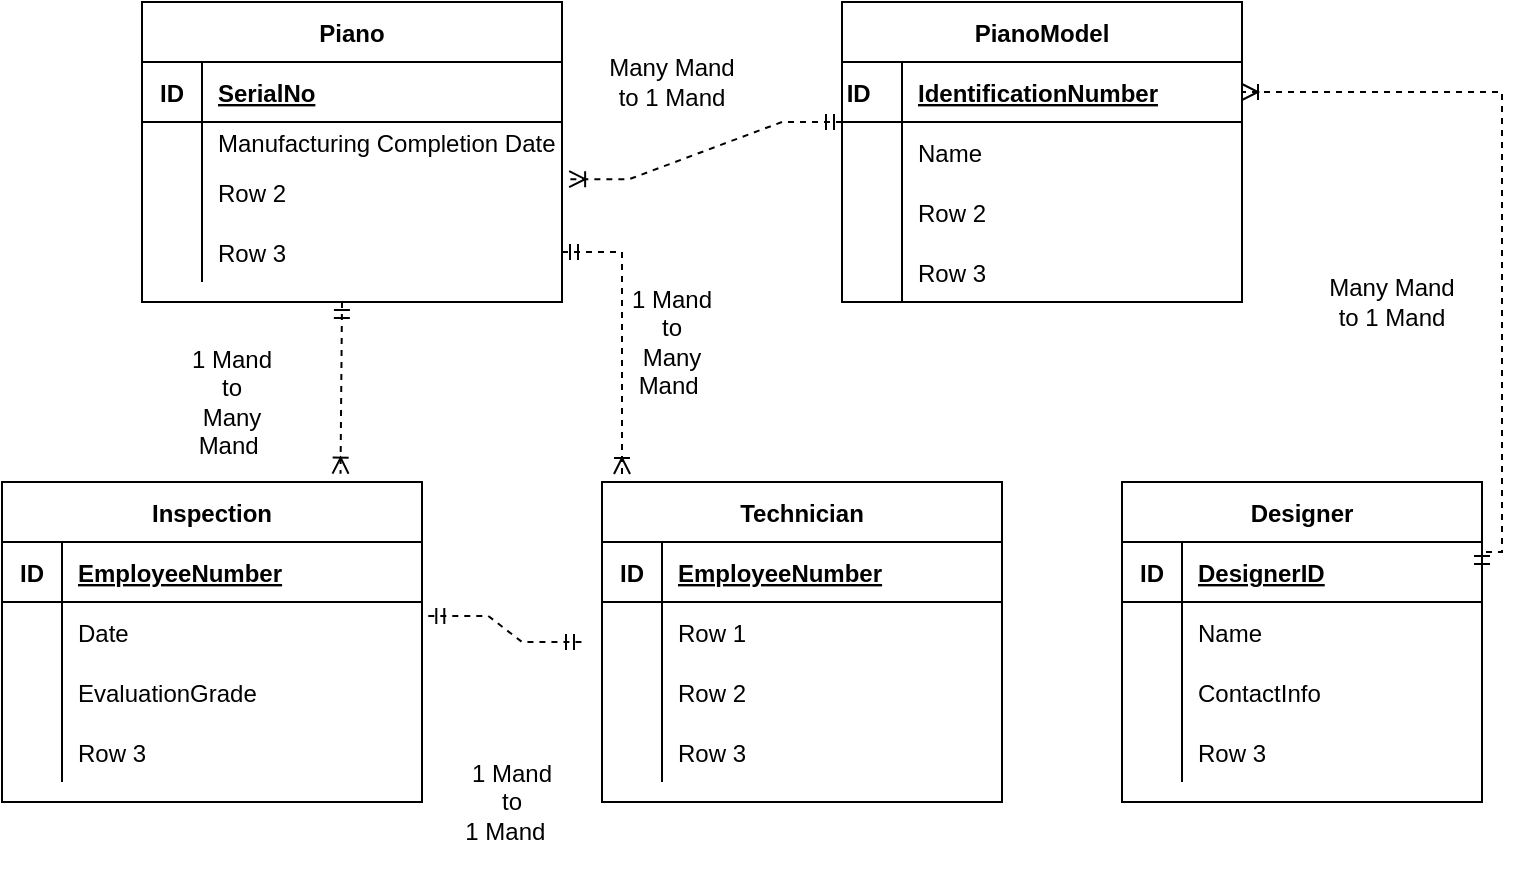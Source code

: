 <mxfile version="20.3.6" type="device"><diagram id="_FuH3NeqBJN0FobflxaF" name="Page-1"><mxGraphModel dx="1038" dy="579" grid="1" gridSize="10" guides="1" tooltips="1" connect="1" arrows="1" fold="1" page="1" pageScale="1" pageWidth="850" pageHeight="1100" math="0" shadow="0"><root><mxCell id="0"/><mxCell id="1" parent="0"/><mxCell id="93Qd-cS6PvplTnc-yaPp-1" value="Piano" style="shape=table;startSize=30;container=1;collapsible=1;childLayout=tableLayout;fixedRows=1;rowLines=0;fontStyle=1;align=center;resizeLast=1;" vertex="1" parent="1"><mxGeometry x="110" y="80" width="210" height="150" as="geometry"/></mxCell><mxCell id="93Qd-cS6PvplTnc-yaPp-2" value="" style="shape=tableRow;horizontal=0;startSize=0;swimlaneHead=0;swimlaneBody=0;fillColor=none;collapsible=0;dropTarget=0;points=[[0,0.5],[1,0.5]];portConstraint=eastwest;top=0;left=0;right=0;bottom=1;" vertex="1" parent="93Qd-cS6PvplTnc-yaPp-1"><mxGeometry y="30" width="210" height="30" as="geometry"/></mxCell><mxCell id="93Qd-cS6PvplTnc-yaPp-3" value="ID" style="shape=partialRectangle;connectable=0;fillColor=none;top=0;left=0;bottom=0;right=0;fontStyle=1;overflow=hidden;" vertex="1" parent="93Qd-cS6PvplTnc-yaPp-2"><mxGeometry width="30" height="30" as="geometry"><mxRectangle width="30" height="30" as="alternateBounds"/></mxGeometry></mxCell><mxCell id="93Qd-cS6PvplTnc-yaPp-4" value="SerialNo" style="shape=partialRectangle;connectable=0;fillColor=none;top=0;left=0;bottom=0;right=0;align=left;spacingLeft=6;fontStyle=5;overflow=hidden;" vertex="1" parent="93Qd-cS6PvplTnc-yaPp-2"><mxGeometry x="30" width="180" height="30" as="geometry"><mxRectangle width="180" height="30" as="alternateBounds"/></mxGeometry></mxCell><mxCell id="93Qd-cS6PvplTnc-yaPp-5" value="" style="shape=tableRow;horizontal=0;startSize=0;swimlaneHead=0;swimlaneBody=0;fillColor=none;collapsible=0;dropTarget=0;points=[[0,0.5],[1,0.5]];portConstraint=eastwest;top=0;left=0;right=0;bottom=0;" vertex="1" parent="93Qd-cS6PvplTnc-yaPp-1"><mxGeometry y="60" width="210" height="20" as="geometry"/></mxCell><mxCell id="93Qd-cS6PvplTnc-yaPp-6" value="" style="shape=partialRectangle;connectable=0;fillColor=none;top=0;left=0;bottom=0;right=0;editable=1;overflow=hidden;" vertex="1" parent="93Qd-cS6PvplTnc-yaPp-5"><mxGeometry width="30" height="20" as="geometry"><mxRectangle width="30" height="20" as="alternateBounds"/></mxGeometry></mxCell><mxCell id="93Qd-cS6PvplTnc-yaPp-7" value="Manufacturing Completion Date" style="shape=partialRectangle;connectable=0;fillColor=none;top=0;left=0;bottom=0;right=0;align=left;spacingLeft=6;overflow=hidden;" vertex="1" parent="93Qd-cS6PvplTnc-yaPp-5"><mxGeometry x="30" width="180" height="20" as="geometry"><mxRectangle width="180" height="20" as="alternateBounds"/></mxGeometry></mxCell><mxCell id="93Qd-cS6PvplTnc-yaPp-8" value="" style="shape=tableRow;horizontal=0;startSize=0;swimlaneHead=0;swimlaneBody=0;fillColor=none;collapsible=0;dropTarget=0;points=[[0,0.5],[1,0.5]];portConstraint=eastwest;top=0;left=0;right=0;bottom=0;" vertex="1" parent="93Qd-cS6PvplTnc-yaPp-1"><mxGeometry y="80" width="210" height="30" as="geometry"/></mxCell><mxCell id="93Qd-cS6PvplTnc-yaPp-9" value="" style="shape=partialRectangle;connectable=0;fillColor=none;top=0;left=0;bottom=0;right=0;editable=1;overflow=hidden;" vertex="1" parent="93Qd-cS6PvplTnc-yaPp-8"><mxGeometry width="30" height="30" as="geometry"><mxRectangle width="30" height="30" as="alternateBounds"/></mxGeometry></mxCell><mxCell id="93Qd-cS6PvplTnc-yaPp-10" value="Row 2" style="shape=partialRectangle;connectable=0;fillColor=none;top=0;left=0;bottom=0;right=0;align=left;spacingLeft=6;overflow=hidden;" vertex="1" parent="93Qd-cS6PvplTnc-yaPp-8"><mxGeometry x="30" width="180" height="30" as="geometry"><mxRectangle width="180" height="30" as="alternateBounds"/></mxGeometry></mxCell><mxCell id="93Qd-cS6PvplTnc-yaPp-11" value="" style="shape=tableRow;horizontal=0;startSize=0;swimlaneHead=0;swimlaneBody=0;fillColor=none;collapsible=0;dropTarget=0;points=[[0,0.5],[1,0.5]];portConstraint=eastwest;top=0;left=0;right=0;bottom=0;" vertex="1" parent="93Qd-cS6PvplTnc-yaPp-1"><mxGeometry y="110" width="210" height="30" as="geometry"/></mxCell><mxCell id="93Qd-cS6PvplTnc-yaPp-12" value="" style="shape=partialRectangle;connectable=0;fillColor=none;top=0;left=0;bottom=0;right=0;editable=1;overflow=hidden;" vertex="1" parent="93Qd-cS6PvplTnc-yaPp-11"><mxGeometry width="30" height="30" as="geometry"><mxRectangle width="30" height="30" as="alternateBounds"/></mxGeometry></mxCell><mxCell id="93Qd-cS6PvplTnc-yaPp-13" value="Row 3" style="shape=partialRectangle;connectable=0;fillColor=none;top=0;left=0;bottom=0;right=0;align=left;spacingLeft=6;overflow=hidden;" vertex="1" parent="93Qd-cS6PvplTnc-yaPp-11"><mxGeometry x="30" width="180" height="30" as="geometry"><mxRectangle width="180" height="30" as="alternateBounds"/></mxGeometry></mxCell><mxCell id="93Qd-cS6PvplTnc-yaPp-14" value="PianoModel" style="shape=table;startSize=30;container=1;collapsible=1;childLayout=tableLayout;fixedRows=1;rowLines=0;fontStyle=1;align=center;resizeLast=1;" vertex="1" parent="1"><mxGeometry x="460" y="80" width="200" height="150" as="geometry"/></mxCell><mxCell id="93Qd-cS6PvplTnc-yaPp-15" value="" style="shape=tableRow;horizontal=0;startSize=0;swimlaneHead=0;swimlaneBody=0;fillColor=none;collapsible=0;dropTarget=0;points=[[0,0.5],[1,0.5]];portConstraint=eastwest;top=0;left=0;right=0;bottom=1;" vertex="1" parent="93Qd-cS6PvplTnc-yaPp-14"><mxGeometry y="30" width="200" height="30" as="geometry"/></mxCell><mxCell id="93Qd-cS6PvplTnc-yaPp-16" value="ID    " style="shape=partialRectangle;connectable=0;fillColor=none;top=0;left=0;bottom=0;right=0;fontStyle=1;overflow=hidden;" vertex="1" parent="93Qd-cS6PvplTnc-yaPp-15"><mxGeometry width="30" height="30" as="geometry"><mxRectangle width="30" height="30" as="alternateBounds"/></mxGeometry></mxCell><mxCell id="93Qd-cS6PvplTnc-yaPp-17" value="IdentificationNumber" style="shape=partialRectangle;connectable=0;fillColor=none;top=0;left=0;bottom=0;right=0;align=left;spacingLeft=6;fontStyle=5;overflow=hidden;" vertex="1" parent="93Qd-cS6PvplTnc-yaPp-15"><mxGeometry x="30" width="170" height="30" as="geometry"><mxRectangle width="170" height="30" as="alternateBounds"/></mxGeometry></mxCell><mxCell id="93Qd-cS6PvplTnc-yaPp-18" value="" style="shape=tableRow;horizontal=0;startSize=0;swimlaneHead=0;swimlaneBody=0;fillColor=none;collapsible=0;dropTarget=0;points=[[0,0.5],[1,0.5]];portConstraint=eastwest;top=0;left=0;right=0;bottom=0;" vertex="1" parent="93Qd-cS6PvplTnc-yaPp-14"><mxGeometry y="60" width="200" height="30" as="geometry"/></mxCell><mxCell id="93Qd-cS6PvplTnc-yaPp-19" value="" style="shape=partialRectangle;connectable=0;fillColor=none;top=0;left=0;bottom=0;right=0;editable=1;overflow=hidden;" vertex="1" parent="93Qd-cS6PvplTnc-yaPp-18"><mxGeometry width="30" height="30" as="geometry"><mxRectangle width="30" height="30" as="alternateBounds"/></mxGeometry></mxCell><mxCell id="93Qd-cS6PvplTnc-yaPp-20" value="Name" style="shape=partialRectangle;connectable=0;fillColor=none;top=0;left=0;bottom=0;right=0;align=left;spacingLeft=6;overflow=hidden;" vertex="1" parent="93Qd-cS6PvplTnc-yaPp-18"><mxGeometry x="30" width="170" height="30" as="geometry"><mxRectangle width="170" height="30" as="alternateBounds"/></mxGeometry></mxCell><mxCell id="93Qd-cS6PvplTnc-yaPp-21" value="" style="shape=tableRow;horizontal=0;startSize=0;swimlaneHead=0;swimlaneBody=0;fillColor=none;collapsible=0;dropTarget=0;points=[[0,0.5],[1,0.5]];portConstraint=eastwest;top=0;left=0;right=0;bottom=0;" vertex="1" parent="93Qd-cS6PvplTnc-yaPp-14"><mxGeometry y="90" width="200" height="30" as="geometry"/></mxCell><mxCell id="93Qd-cS6PvplTnc-yaPp-22" value="" style="shape=partialRectangle;connectable=0;fillColor=none;top=0;left=0;bottom=0;right=0;editable=1;overflow=hidden;" vertex="1" parent="93Qd-cS6PvplTnc-yaPp-21"><mxGeometry width="30" height="30" as="geometry"><mxRectangle width="30" height="30" as="alternateBounds"/></mxGeometry></mxCell><mxCell id="93Qd-cS6PvplTnc-yaPp-23" value="Row 2" style="shape=partialRectangle;connectable=0;fillColor=none;top=0;left=0;bottom=0;right=0;align=left;spacingLeft=6;overflow=hidden;" vertex="1" parent="93Qd-cS6PvplTnc-yaPp-21"><mxGeometry x="30" width="170" height="30" as="geometry"><mxRectangle width="170" height="30" as="alternateBounds"/></mxGeometry></mxCell><mxCell id="93Qd-cS6PvplTnc-yaPp-24" value="" style="shape=tableRow;horizontal=0;startSize=0;swimlaneHead=0;swimlaneBody=0;fillColor=none;collapsible=0;dropTarget=0;points=[[0,0.5],[1,0.5]];portConstraint=eastwest;top=0;left=0;right=0;bottom=0;" vertex="1" parent="93Qd-cS6PvplTnc-yaPp-14"><mxGeometry y="120" width="200" height="30" as="geometry"/></mxCell><mxCell id="93Qd-cS6PvplTnc-yaPp-25" value="" style="shape=partialRectangle;connectable=0;fillColor=none;top=0;left=0;bottom=0;right=0;editable=1;overflow=hidden;" vertex="1" parent="93Qd-cS6PvplTnc-yaPp-24"><mxGeometry width="30" height="30" as="geometry"><mxRectangle width="30" height="30" as="alternateBounds"/></mxGeometry></mxCell><mxCell id="93Qd-cS6PvplTnc-yaPp-26" value="Row 3" style="shape=partialRectangle;connectable=0;fillColor=none;top=0;left=0;bottom=0;right=0;align=left;spacingLeft=6;overflow=hidden;" vertex="1" parent="93Qd-cS6PvplTnc-yaPp-24"><mxGeometry x="30" width="170" height="30" as="geometry"><mxRectangle width="170" height="30" as="alternateBounds"/></mxGeometry></mxCell><mxCell id="93Qd-cS6PvplTnc-yaPp-27" value="Technician" style="shape=table;startSize=30;container=1;collapsible=1;childLayout=tableLayout;fixedRows=1;rowLines=0;fontStyle=1;align=center;resizeLast=1;" vertex="1" parent="1"><mxGeometry x="340" y="320" width="200" height="160" as="geometry"/></mxCell><mxCell id="93Qd-cS6PvplTnc-yaPp-28" value="" style="shape=tableRow;horizontal=0;startSize=0;swimlaneHead=0;swimlaneBody=0;fillColor=none;collapsible=0;dropTarget=0;points=[[0,0.5],[1,0.5]];portConstraint=eastwest;top=0;left=0;right=0;bottom=1;" vertex="1" parent="93Qd-cS6PvplTnc-yaPp-27"><mxGeometry y="30" width="200" height="30" as="geometry"/></mxCell><mxCell id="93Qd-cS6PvplTnc-yaPp-29" value="ID" style="shape=partialRectangle;connectable=0;fillColor=none;top=0;left=0;bottom=0;right=0;fontStyle=1;overflow=hidden;" vertex="1" parent="93Qd-cS6PvplTnc-yaPp-28"><mxGeometry width="30" height="30" as="geometry"><mxRectangle width="30" height="30" as="alternateBounds"/></mxGeometry></mxCell><mxCell id="93Qd-cS6PvplTnc-yaPp-30" value="EmployeeNumber" style="shape=partialRectangle;connectable=0;fillColor=none;top=0;left=0;bottom=0;right=0;align=left;spacingLeft=6;fontStyle=5;overflow=hidden;" vertex="1" parent="93Qd-cS6PvplTnc-yaPp-28"><mxGeometry x="30" width="170" height="30" as="geometry"><mxRectangle width="170" height="30" as="alternateBounds"/></mxGeometry></mxCell><mxCell id="93Qd-cS6PvplTnc-yaPp-31" value="" style="shape=tableRow;horizontal=0;startSize=0;swimlaneHead=0;swimlaneBody=0;fillColor=none;collapsible=0;dropTarget=0;points=[[0,0.5],[1,0.5]];portConstraint=eastwest;top=0;left=0;right=0;bottom=0;" vertex="1" parent="93Qd-cS6PvplTnc-yaPp-27"><mxGeometry y="60" width="200" height="30" as="geometry"/></mxCell><mxCell id="93Qd-cS6PvplTnc-yaPp-32" value="" style="shape=partialRectangle;connectable=0;fillColor=none;top=0;left=0;bottom=0;right=0;editable=1;overflow=hidden;" vertex="1" parent="93Qd-cS6PvplTnc-yaPp-31"><mxGeometry width="30" height="30" as="geometry"><mxRectangle width="30" height="30" as="alternateBounds"/></mxGeometry></mxCell><mxCell id="93Qd-cS6PvplTnc-yaPp-33" value="Row 1" style="shape=partialRectangle;connectable=0;fillColor=none;top=0;left=0;bottom=0;right=0;align=left;spacingLeft=6;overflow=hidden;" vertex="1" parent="93Qd-cS6PvplTnc-yaPp-31"><mxGeometry x="30" width="170" height="30" as="geometry"><mxRectangle width="170" height="30" as="alternateBounds"/></mxGeometry></mxCell><mxCell id="93Qd-cS6PvplTnc-yaPp-34" value="" style="shape=tableRow;horizontal=0;startSize=0;swimlaneHead=0;swimlaneBody=0;fillColor=none;collapsible=0;dropTarget=0;points=[[0,0.5],[1,0.5]];portConstraint=eastwest;top=0;left=0;right=0;bottom=0;" vertex="1" parent="93Qd-cS6PvplTnc-yaPp-27"><mxGeometry y="90" width="200" height="30" as="geometry"/></mxCell><mxCell id="93Qd-cS6PvplTnc-yaPp-35" value="" style="shape=partialRectangle;connectable=0;fillColor=none;top=0;left=0;bottom=0;right=0;editable=1;overflow=hidden;" vertex="1" parent="93Qd-cS6PvplTnc-yaPp-34"><mxGeometry width="30" height="30" as="geometry"><mxRectangle width="30" height="30" as="alternateBounds"/></mxGeometry></mxCell><mxCell id="93Qd-cS6PvplTnc-yaPp-36" value="Row 2" style="shape=partialRectangle;connectable=0;fillColor=none;top=0;left=0;bottom=0;right=0;align=left;spacingLeft=6;overflow=hidden;" vertex="1" parent="93Qd-cS6PvplTnc-yaPp-34"><mxGeometry x="30" width="170" height="30" as="geometry"><mxRectangle width="170" height="30" as="alternateBounds"/></mxGeometry></mxCell><mxCell id="93Qd-cS6PvplTnc-yaPp-37" value="" style="shape=tableRow;horizontal=0;startSize=0;swimlaneHead=0;swimlaneBody=0;fillColor=none;collapsible=0;dropTarget=0;points=[[0,0.5],[1,0.5]];portConstraint=eastwest;top=0;left=0;right=0;bottom=0;" vertex="1" parent="93Qd-cS6PvplTnc-yaPp-27"><mxGeometry y="120" width="200" height="30" as="geometry"/></mxCell><mxCell id="93Qd-cS6PvplTnc-yaPp-38" value="" style="shape=partialRectangle;connectable=0;fillColor=none;top=0;left=0;bottom=0;right=0;editable=1;overflow=hidden;" vertex="1" parent="93Qd-cS6PvplTnc-yaPp-37"><mxGeometry width="30" height="30" as="geometry"><mxRectangle width="30" height="30" as="alternateBounds"/></mxGeometry></mxCell><mxCell id="93Qd-cS6PvplTnc-yaPp-39" value="Row 3" style="shape=partialRectangle;connectable=0;fillColor=none;top=0;left=0;bottom=0;right=0;align=left;spacingLeft=6;overflow=hidden;" vertex="1" parent="93Qd-cS6PvplTnc-yaPp-37"><mxGeometry x="30" width="170" height="30" as="geometry"><mxRectangle width="170" height="30" as="alternateBounds"/></mxGeometry></mxCell><mxCell id="93Qd-cS6PvplTnc-yaPp-40" value="Inspection" style="shape=table;startSize=30;container=1;collapsible=1;childLayout=tableLayout;fixedRows=1;rowLines=0;fontStyle=1;align=center;resizeLast=1;" vertex="1" parent="1"><mxGeometry x="40" y="320" width="210" height="160" as="geometry"/></mxCell><mxCell id="93Qd-cS6PvplTnc-yaPp-41" value="" style="shape=tableRow;horizontal=0;startSize=0;swimlaneHead=0;swimlaneBody=0;fillColor=none;collapsible=0;dropTarget=0;points=[[0,0.5],[1,0.5]];portConstraint=eastwest;top=0;left=0;right=0;bottom=1;" vertex="1" parent="93Qd-cS6PvplTnc-yaPp-40"><mxGeometry y="30" width="210" height="30" as="geometry"/></mxCell><mxCell id="93Qd-cS6PvplTnc-yaPp-42" value="ID" style="shape=partialRectangle;connectable=0;fillColor=none;top=0;left=0;bottom=0;right=0;fontStyle=1;overflow=hidden;" vertex="1" parent="93Qd-cS6PvplTnc-yaPp-41"><mxGeometry width="30" height="30" as="geometry"><mxRectangle width="30" height="30" as="alternateBounds"/></mxGeometry></mxCell><mxCell id="93Qd-cS6PvplTnc-yaPp-43" value="EmployeeNumber" style="shape=partialRectangle;connectable=0;fillColor=none;top=0;left=0;bottom=0;right=0;align=left;spacingLeft=6;fontStyle=5;overflow=hidden;" vertex="1" parent="93Qd-cS6PvplTnc-yaPp-41"><mxGeometry x="30" width="180" height="30" as="geometry"><mxRectangle width="180" height="30" as="alternateBounds"/></mxGeometry></mxCell><mxCell id="93Qd-cS6PvplTnc-yaPp-44" value="" style="shape=tableRow;horizontal=0;startSize=0;swimlaneHead=0;swimlaneBody=0;fillColor=none;collapsible=0;dropTarget=0;points=[[0,0.5],[1,0.5]];portConstraint=eastwest;top=0;left=0;right=0;bottom=0;" vertex="1" parent="93Qd-cS6PvplTnc-yaPp-40"><mxGeometry y="60" width="210" height="30" as="geometry"/></mxCell><mxCell id="93Qd-cS6PvplTnc-yaPp-45" value="" style="shape=partialRectangle;connectable=0;fillColor=none;top=0;left=0;bottom=0;right=0;editable=1;overflow=hidden;" vertex="1" parent="93Qd-cS6PvplTnc-yaPp-44"><mxGeometry width="30" height="30" as="geometry"><mxRectangle width="30" height="30" as="alternateBounds"/></mxGeometry></mxCell><mxCell id="93Qd-cS6PvplTnc-yaPp-46" value="Date" style="shape=partialRectangle;connectable=0;fillColor=none;top=0;left=0;bottom=0;right=0;align=left;spacingLeft=6;overflow=hidden;" vertex="1" parent="93Qd-cS6PvplTnc-yaPp-44"><mxGeometry x="30" width="180" height="30" as="geometry"><mxRectangle width="180" height="30" as="alternateBounds"/></mxGeometry></mxCell><mxCell id="93Qd-cS6PvplTnc-yaPp-47" value="" style="shape=tableRow;horizontal=0;startSize=0;swimlaneHead=0;swimlaneBody=0;fillColor=none;collapsible=0;dropTarget=0;points=[[0,0.5],[1,0.5]];portConstraint=eastwest;top=0;left=0;right=0;bottom=0;" vertex="1" parent="93Qd-cS6PvplTnc-yaPp-40"><mxGeometry y="90" width="210" height="30" as="geometry"/></mxCell><mxCell id="93Qd-cS6PvplTnc-yaPp-48" value="" style="shape=partialRectangle;connectable=0;fillColor=none;top=0;left=0;bottom=0;right=0;editable=1;overflow=hidden;" vertex="1" parent="93Qd-cS6PvplTnc-yaPp-47"><mxGeometry width="30" height="30" as="geometry"><mxRectangle width="30" height="30" as="alternateBounds"/></mxGeometry></mxCell><mxCell id="93Qd-cS6PvplTnc-yaPp-49" value="EvaluationGrade" style="shape=partialRectangle;connectable=0;fillColor=none;top=0;left=0;bottom=0;right=0;align=left;spacingLeft=6;overflow=hidden;" vertex="1" parent="93Qd-cS6PvplTnc-yaPp-47"><mxGeometry x="30" width="180" height="30" as="geometry"><mxRectangle width="180" height="30" as="alternateBounds"/></mxGeometry></mxCell><mxCell id="93Qd-cS6PvplTnc-yaPp-50" value="" style="shape=tableRow;horizontal=0;startSize=0;swimlaneHead=0;swimlaneBody=0;fillColor=none;collapsible=0;dropTarget=0;points=[[0,0.5],[1,0.5]];portConstraint=eastwest;top=0;left=0;right=0;bottom=0;" vertex="1" parent="93Qd-cS6PvplTnc-yaPp-40"><mxGeometry y="120" width="210" height="30" as="geometry"/></mxCell><mxCell id="93Qd-cS6PvplTnc-yaPp-51" value="" style="shape=partialRectangle;connectable=0;fillColor=none;top=0;left=0;bottom=0;right=0;editable=1;overflow=hidden;" vertex="1" parent="93Qd-cS6PvplTnc-yaPp-50"><mxGeometry width="30" height="30" as="geometry"><mxRectangle width="30" height="30" as="alternateBounds"/></mxGeometry></mxCell><mxCell id="93Qd-cS6PvplTnc-yaPp-52" value="Row 3" style="shape=partialRectangle;connectable=0;fillColor=none;top=0;left=0;bottom=0;right=0;align=left;spacingLeft=6;overflow=hidden;" vertex="1" parent="93Qd-cS6PvplTnc-yaPp-50"><mxGeometry x="30" width="180" height="30" as="geometry"><mxRectangle width="180" height="30" as="alternateBounds"/></mxGeometry></mxCell><mxCell id="93Qd-cS6PvplTnc-yaPp-53" value="" style="edgeStyle=entityRelationEdgeStyle;fontSize=12;html=1;endArrow=ERoneToMany;startArrow=ERmandOne;rounded=0;entryX=1.017;entryY=0.287;entryDx=0;entryDy=0;entryPerimeter=0;exitX=0;exitY=0;exitDx=0;exitDy=0;exitPerimeter=0;strokeColor=default;dashed=1;" edge="1" parent="1" source="93Qd-cS6PvplTnc-yaPp-18" target="93Qd-cS6PvplTnc-yaPp-8"><mxGeometry width="100" height="100" relative="1" as="geometry"><mxPoint x="450" y="170" as="sourcePoint"/><mxPoint x="420" y="105" as="targetPoint"/></mxGeometry></mxCell><mxCell id="93Qd-cS6PvplTnc-yaPp-54" value="Designer" style="shape=table;startSize=30;container=1;collapsible=1;childLayout=tableLayout;fixedRows=1;rowLines=0;fontStyle=1;align=center;resizeLast=1;" vertex="1" parent="1"><mxGeometry x="600" y="320" width="180" height="160" as="geometry"/></mxCell><mxCell id="93Qd-cS6PvplTnc-yaPp-55" value="" style="shape=tableRow;horizontal=0;startSize=0;swimlaneHead=0;swimlaneBody=0;fillColor=none;collapsible=0;dropTarget=0;points=[[0,0.5],[1,0.5]];portConstraint=eastwest;top=0;left=0;right=0;bottom=1;" vertex="1" parent="93Qd-cS6PvplTnc-yaPp-54"><mxGeometry y="30" width="180" height="30" as="geometry"/></mxCell><mxCell id="93Qd-cS6PvplTnc-yaPp-56" value="ID" style="shape=partialRectangle;connectable=0;fillColor=none;top=0;left=0;bottom=0;right=0;fontStyle=1;overflow=hidden;" vertex="1" parent="93Qd-cS6PvplTnc-yaPp-55"><mxGeometry width="30" height="30" as="geometry"><mxRectangle width="30" height="30" as="alternateBounds"/></mxGeometry></mxCell><mxCell id="93Qd-cS6PvplTnc-yaPp-57" value="DesignerID" style="shape=partialRectangle;connectable=0;fillColor=none;top=0;left=0;bottom=0;right=0;align=left;spacingLeft=6;fontStyle=5;overflow=hidden;" vertex="1" parent="93Qd-cS6PvplTnc-yaPp-55"><mxGeometry x="30" width="150" height="30" as="geometry"><mxRectangle width="150" height="30" as="alternateBounds"/></mxGeometry></mxCell><mxCell id="93Qd-cS6PvplTnc-yaPp-58" value="" style="shape=tableRow;horizontal=0;startSize=0;swimlaneHead=0;swimlaneBody=0;fillColor=none;collapsible=0;dropTarget=0;points=[[0,0.5],[1,0.5]];portConstraint=eastwest;top=0;left=0;right=0;bottom=0;" vertex="1" parent="93Qd-cS6PvplTnc-yaPp-54"><mxGeometry y="60" width="180" height="30" as="geometry"/></mxCell><mxCell id="93Qd-cS6PvplTnc-yaPp-59" value="" style="shape=partialRectangle;connectable=0;fillColor=none;top=0;left=0;bottom=0;right=0;editable=1;overflow=hidden;" vertex="1" parent="93Qd-cS6PvplTnc-yaPp-58"><mxGeometry width="30" height="30" as="geometry"><mxRectangle width="30" height="30" as="alternateBounds"/></mxGeometry></mxCell><mxCell id="93Qd-cS6PvplTnc-yaPp-60" value="Name" style="shape=partialRectangle;connectable=0;fillColor=none;top=0;left=0;bottom=0;right=0;align=left;spacingLeft=6;overflow=hidden;" vertex="1" parent="93Qd-cS6PvplTnc-yaPp-58"><mxGeometry x="30" width="150" height="30" as="geometry"><mxRectangle width="150" height="30" as="alternateBounds"/></mxGeometry></mxCell><mxCell id="93Qd-cS6PvplTnc-yaPp-61" value="" style="shape=tableRow;horizontal=0;startSize=0;swimlaneHead=0;swimlaneBody=0;fillColor=none;collapsible=0;dropTarget=0;points=[[0,0.5],[1,0.5]];portConstraint=eastwest;top=0;left=0;right=0;bottom=0;" vertex="1" parent="93Qd-cS6PvplTnc-yaPp-54"><mxGeometry y="90" width="180" height="30" as="geometry"/></mxCell><mxCell id="93Qd-cS6PvplTnc-yaPp-62" value="" style="shape=partialRectangle;connectable=0;fillColor=none;top=0;left=0;bottom=0;right=0;editable=1;overflow=hidden;" vertex="1" parent="93Qd-cS6PvplTnc-yaPp-61"><mxGeometry width="30" height="30" as="geometry"><mxRectangle width="30" height="30" as="alternateBounds"/></mxGeometry></mxCell><mxCell id="93Qd-cS6PvplTnc-yaPp-63" value="ContactInfo" style="shape=partialRectangle;connectable=0;fillColor=none;top=0;left=0;bottom=0;right=0;align=left;spacingLeft=6;overflow=hidden;" vertex="1" parent="93Qd-cS6PvplTnc-yaPp-61"><mxGeometry x="30" width="150" height="30" as="geometry"><mxRectangle width="150" height="30" as="alternateBounds"/></mxGeometry></mxCell><mxCell id="93Qd-cS6PvplTnc-yaPp-64" value="" style="shape=tableRow;horizontal=0;startSize=0;swimlaneHead=0;swimlaneBody=0;fillColor=none;collapsible=0;dropTarget=0;points=[[0,0.5],[1,0.5]];portConstraint=eastwest;top=0;left=0;right=0;bottom=0;" vertex="1" parent="93Qd-cS6PvplTnc-yaPp-54"><mxGeometry y="120" width="180" height="30" as="geometry"/></mxCell><mxCell id="93Qd-cS6PvplTnc-yaPp-65" value="" style="shape=partialRectangle;connectable=0;fillColor=none;top=0;left=0;bottom=0;right=0;editable=1;overflow=hidden;" vertex="1" parent="93Qd-cS6PvplTnc-yaPp-64"><mxGeometry width="30" height="30" as="geometry"><mxRectangle width="30" height="30" as="alternateBounds"/></mxGeometry></mxCell><mxCell id="93Qd-cS6PvplTnc-yaPp-66" value="Row 3" style="shape=partialRectangle;connectable=0;fillColor=none;top=0;left=0;bottom=0;right=0;align=left;spacingLeft=6;overflow=hidden;" vertex="1" parent="93Qd-cS6PvplTnc-yaPp-64"><mxGeometry x="30" width="150" height="30" as="geometry"><mxRectangle width="150" height="30" as="alternateBounds"/></mxGeometry></mxCell><mxCell id="93Qd-cS6PvplTnc-yaPp-68" value="Many Mand to 1 Mand" style="text;html=1;strokeColor=none;fillColor=none;align=center;verticalAlign=middle;whiteSpace=wrap;rounded=0;" vertex="1" parent="1"><mxGeometry x="340" y="100" width="70" height="40" as="geometry"/></mxCell><mxCell id="93Qd-cS6PvplTnc-yaPp-69" value="" style="fontSize=12;html=1;endArrow=ERoneToMany;startArrow=ERmandOne;rounded=0;exitX=1;exitY=0.5;exitDx=0;exitDy=0;strokeColor=default;dashed=1;edgeStyle=orthogonalEdgeStyle;" edge="1" parent="1" source="93Qd-cS6PvplTnc-yaPp-55"><mxGeometry width="100" height="100" relative="1" as="geometry"><mxPoint x="806.43" y="120" as="sourcePoint"/><mxPoint x="660" y="125" as="targetPoint"/><Array as="points"><mxPoint x="790" y="355"/><mxPoint x="790" y="125"/></Array></mxGeometry></mxCell><mxCell id="93Qd-cS6PvplTnc-yaPp-70" value="Many Mand to 1 Mand" style="text;html=1;strokeColor=none;fillColor=none;align=center;verticalAlign=middle;whiteSpace=wrap;rounded=0;" vertex="1" parent="1"><mxGeometry x="700" y="210" width="70" height="40" as="geometry"/></mxCell><mxCell id="93Qd-cS6PvplTnc-yaPp-71" value="" style="edgeStyle=orthogonalEdgeStyle;fontSize=12;html=1;endArrow=ERoneToMany;startArrow=ERmandOne;rounded=0;dashed=1;strokeColor=default;exitX=1;exitY=0.5;exitDx=0;exitDy=0;" edge="1" parent="1" source="93Qd-cS6PvplTnc-yaPp-11"><mxGeometry width="100" height="100" relative="1" as="geometry"><mxPoint x="420" y="220" as="sourcePoint"/><mxPoint x="350" y="316" as="targetPoint"/><Array as="points"><mxPoint x="350" y="205"/><mxPoint x="350" y="316"/></Array></mxGeometry></mxCell><mxCell id="93Qd-cS6PvplTnc-yaPp-73" value="1 Mand to&lt;br&gt;Many Mand&amp;nbsp;" style="text;html=1;strokeColor=none;fillColor=none;align=center;verticalAlign=middle;whiteSpace=wrap;rounded=0;" vertex="1" parent="1"><mxGeometry x="350" y="210" width="50" height="80" as="geometry"/></mxCell><mxCell id="93Qd-cS6PvplTnc-yaPp-75" value="" style="fontSize=12;html=1;endArrow=ERoneToMany;startArrow=ERmandOne;rounded=0;entryX=0.806;entryY=-0.026;entryDx=0;entryDy=0;entryPerimeter=0;strokeColor=default;dashed=1;" edge="1" parent="1" target="93Qd-cS6PvplTnc-yaPp-40"><mxGeometry width="100" height="100" relative="1" as="geometry"><mxPoint x="210" y="230" as="sourcePoint"/><mxPoint x="333.57" y="178.61" as="targetPoint"/></mxGeometry></mxCell><mxCell id="93Qd-cS6PvplTnc-yaPp-76" value="1 Mand to&lt;br&gt;Many Mand&amp;nbsp;" style="text;html=1;strokeColor=none;fillColor=none;align=center;verticalAlign=middle;whiteSpace=wrap;rounded=0;" vertex="1" parent="1"><mxGeometry x="130" y="240" width="50" height="80" as="geometry"/></mxCell><mxCell id="93Qd-cS6PvplTnc-yaPp-77" value="" style="edgeStyle=entityRelationEdgeStyle;fontSize=12;html=1;endArrow=ERmandOne;startArrow=ERmandOne;rounded=0;dashed=1;strokeColor=default;exitX=1.015;exitY=0.233;exitDx=0;exitDy=0;exitPerimeter=0;" edge="1" parent="1" source="93Qd-cS6PvplTnc-yaPp-44"><mxGeometry width="100" height="100" relative="1" as="geometry"><mxPoint x="370" y="330" as="sourcePoint"/><mxPoint x="330" y="400" as="targetPoint"/></mxGeometry></mxCell><mxCell id="93Qd-cS6PvplTnc-yaPp-78" value="1 Mand to&lt;br&gt;1 Mand&amp;nbsp;&amp;nbsp;" style="text;html=1;strokeColor=none;fillColor=none;align=center;verticalAlign=middle;whiteSpace=wrap;rounded=0;" vertex="1" parent="1"><mxGeometry x="270" y="440" width="50" height="80" as="geometry"/></mxCell></root></mxGraphModel></diagram></mxfile>